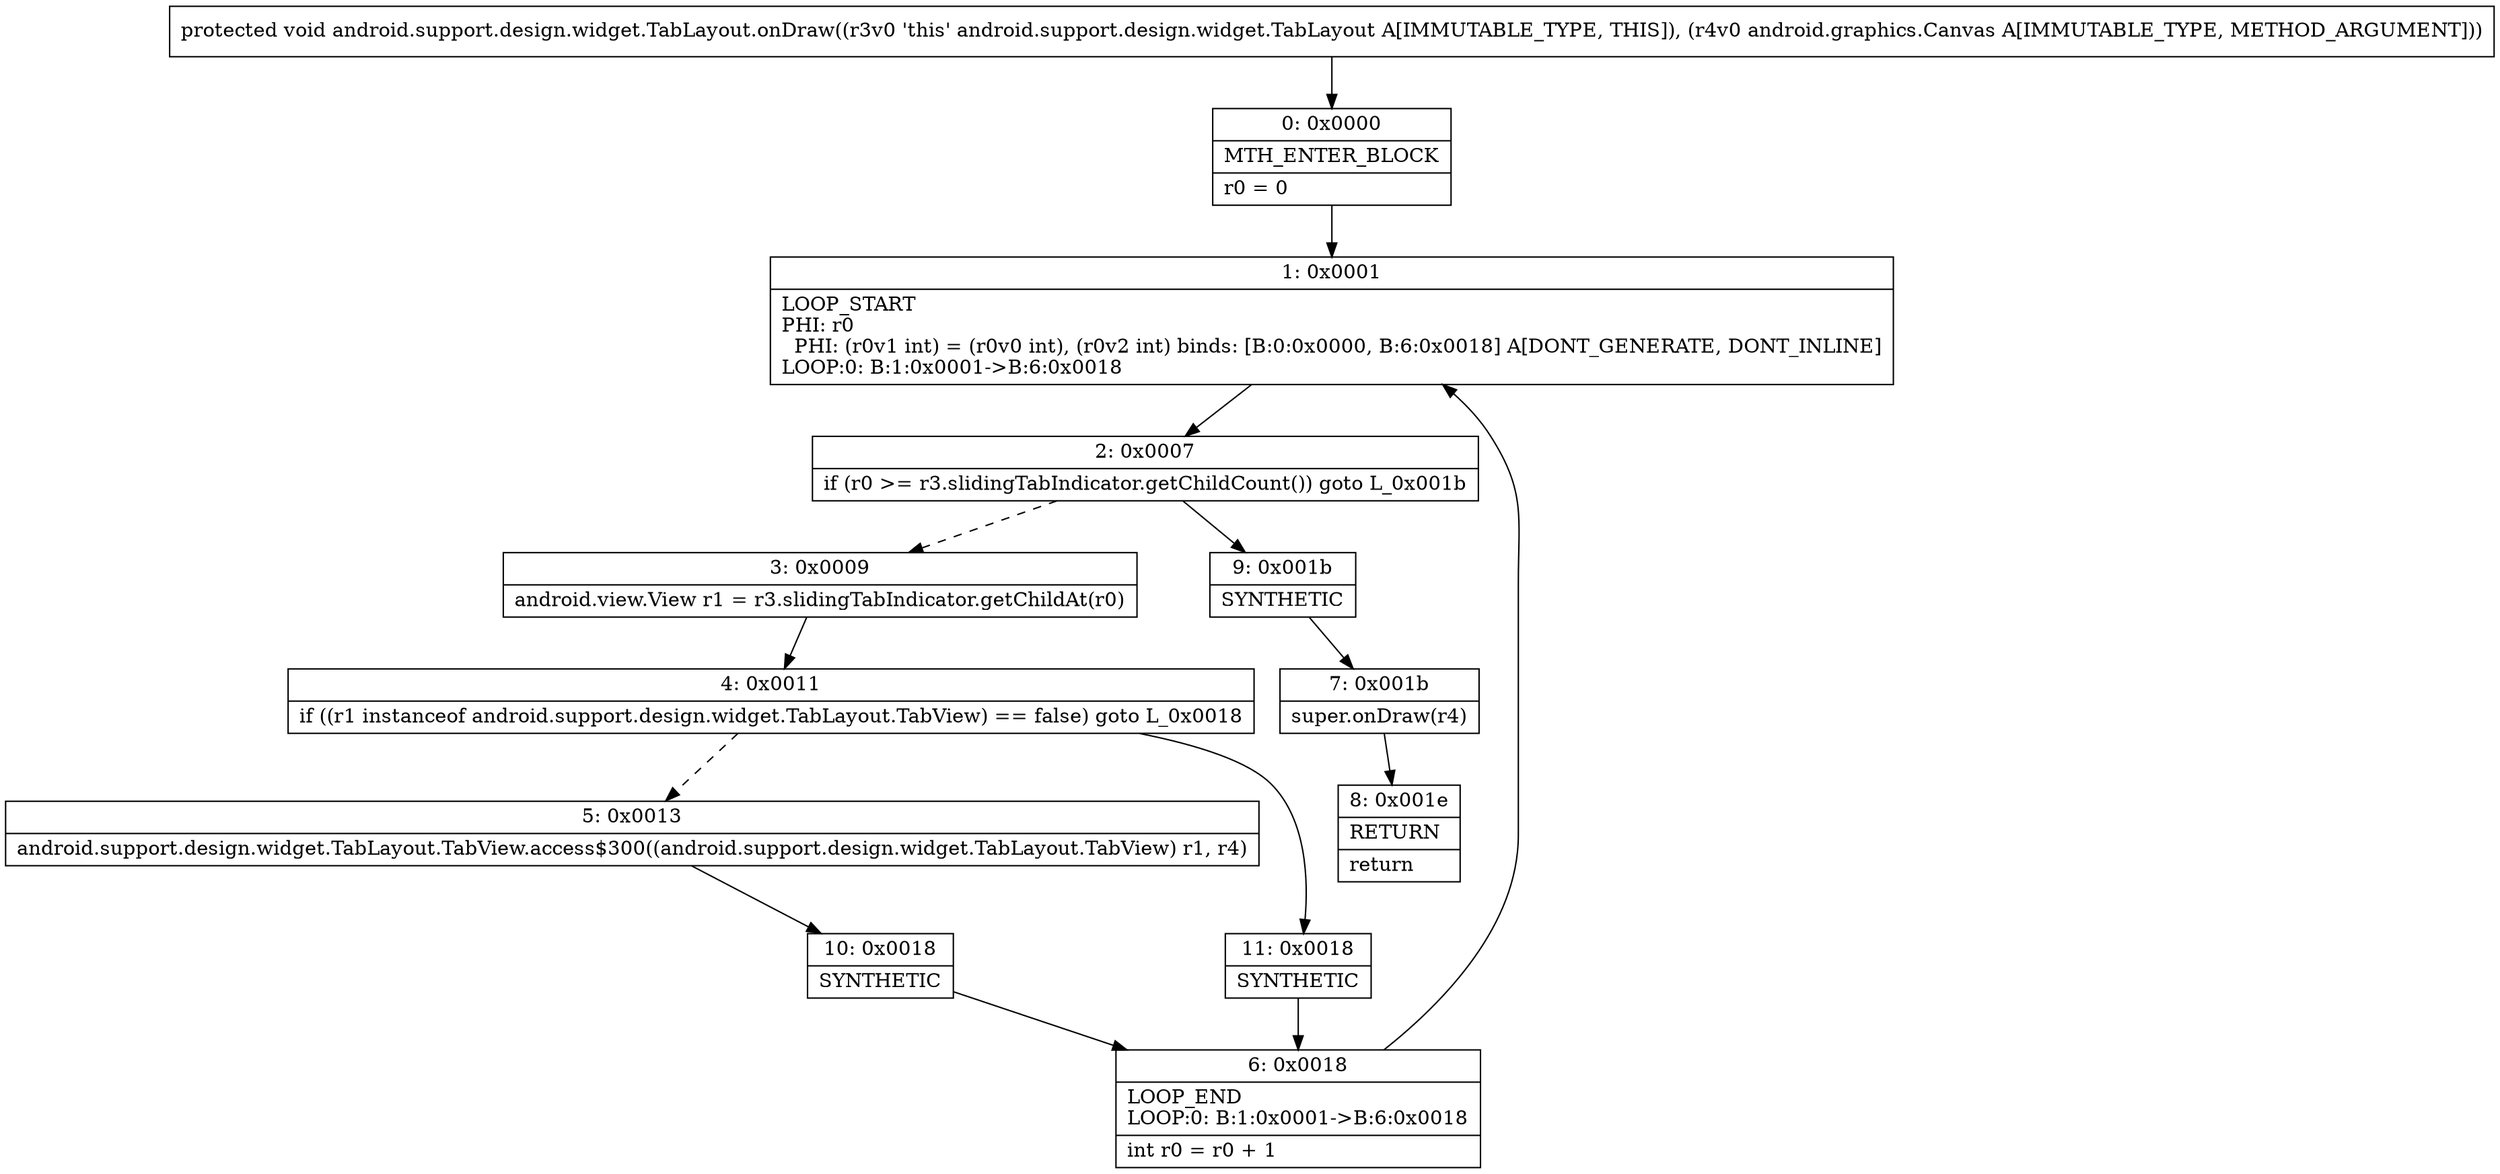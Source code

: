 digraph "CFG forandroid.support.design.widget.TabLayout.onDraw(Landroid\/graphics\/Canvas;)V" {
Node_0 [shape=record,label="{0\:\ 0x0000|MTH_ENTER_BLOCK\l|r0 = 0\l}"];
Node_1 [shape=record,label="{1\:\ 0x0001|LOOP_START\lPHI: r0 \l  PHI: (r0v1 int) = (r0v0 int), (r0v2 int) binds: [B:0:0x0000, B:6:0x0018] A[DONT_GENERATE, DONT_INLINE]\lLOOP:0: B:1:0x0001\-\>B:6:0x0018\l}"];
Node_2 [shape=record,label="{2\:\ 0x0007|if (r0 \>= r3.slidingTabIndicator.getChildCount()) goto L_0x001b\l}"];
Node_3 [shape=record,label="{3\:\ 0x0009|android.view.View r1 = r3.slidingTabIndicator.getChildAt(r0)\l}"];
Node_4 [shape=record,label="{4\:\ 0x0011|if ((r1 instanceof android.support.design.widget.TabLayout.TabView) == false) goto L_0x0018\l}"];
Node_5 [shape=record,label="{5\:\ 0x0013|android.support.design.widget.TabLayout.TabView.access$300((android.support.design.widget.TabLayout.TabView) r1, r4)\l}"];
Node_6 [shape=record,label="{6\:\ 0x0018|LOOP_END\lLOOP:0: B:1:0x0001\-\>B:6:0x0018\l|int r0 = r0 + 1\l}"];
Node_7 [shape=record,label="{7\:\ 0x001b|super.onDraw(r4)\l}"];
Node_8 [shape=record,label="{8\:\ 0x001e|RETURN\l|return\l}"];
Node_9 [shape=record,label="{9\:\ 0x001b|SYNTHETIC\l}"];
Node_10 [shape=record,label="{10\:\ 0x0018|SYNTHETIC\l}"];
Node_11 [shape=record,label="{11\:\ 0x0018|SYNTHETIC\l}"];
MethodNode[shape=record,label="{protected void android.support.design.widget.TabLayout.onDraw((r3v0 'this' android.support.design.widget.TabLayout A[IMMUTABLE_TYPE, THIS]), (r4v0 android.graphics.Canvas A[IMMUTABLE_TYPE, METHOD_ARGUMENT])) }"];
MethodNode -> Node_0;
Node_0 -> Node_1;
Node_1 -> Node_2;
Node_2 -> Node_3[style=dashed];
Node_2 -> Node_9;
Node_3 -> Node_4;
Node_4 -> Node_5[style=dashed];
Node_4 -> Node_11;
Node_5 -> Node_10;
Node_6 -> Node_1;
Node_7 -> Node_8;
Node_9 -> Node_7;
Node_10 -> Node_6;
Node_11 -> Node_6;
}

